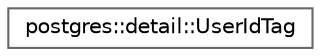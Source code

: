 digraph "Graphical Class Hierarchy"
{
 // LATEX_PDF_SIZE
  bgcolor="transparent";
  edge [fontname=Helvetica,fontsize=10,labelfontname=Helvetica,labelfontsize=10];
  node [fontname=Helvetica,fontsize=10,shape=box,height=0.2,width=0.4];
  rankdir="LR";
  Node0 [id="Node000000",label="postgres::detail::UserIdTag",height=0.2,width=0.4,color="grey40", fillcolor="white", style="filled",URL="$structpostgres_1_1detail_1_1_user_id_tag.html",tooltip="Тег для идентификатора пользователя."];
}
